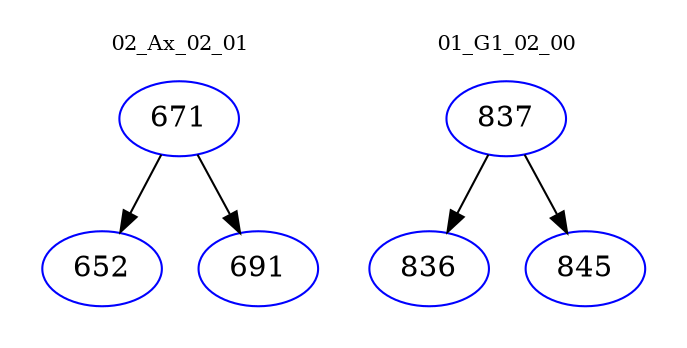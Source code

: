 digraph{
subgraph cluster_0 {
color = white
label = "02_Ax_02_01";
fontsize=10;
T0_671 [label="671", color="blue"]
T0_671 -> T0_652 [color="black"]
T0_652 [label="652", color="blue"]
T0_671 -> T0_691 [color="black"]
T0_691 [label="691", color="blue"]
}
subgraph cluster_1 {
color = white
label = "01_G1_02_00";
fontsize=10;
T1_837 [label="837", color="blue"]
T1_837 -> T1_836 [color="black"]
T1_836 [label="836", color="blue"]
T1_837 -> T1_845 [color="black"]
T1_845 [label="845", color="blue"]
}
}
